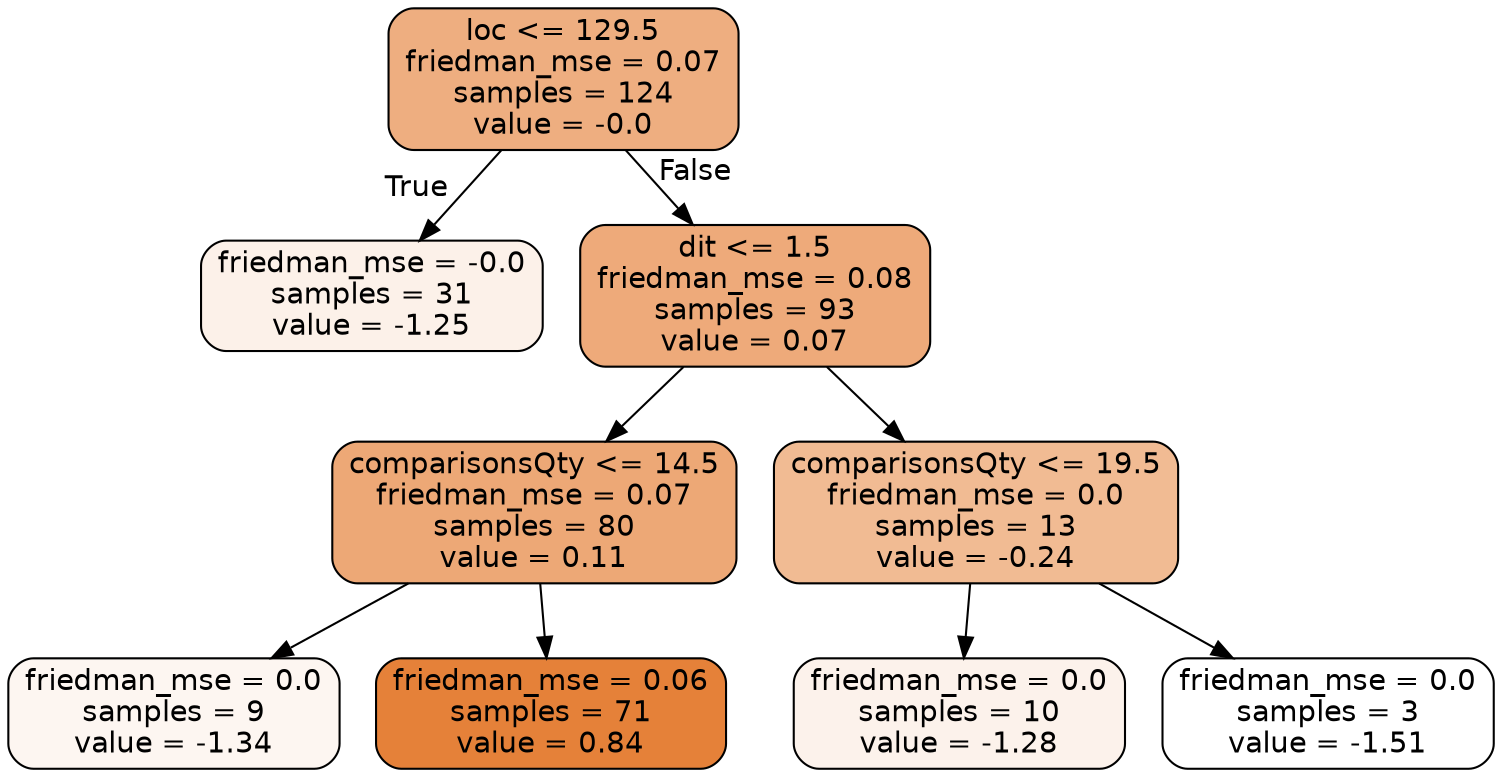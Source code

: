digraph Tree {
node [shape=box, style="filled, rounded", color="black", fontname="helvetica"] ;
edge [fontname="helvetica"] ;
0 [label="loc <= 129.5\nfriedman_mse = 0.07\nsamples = 124\nvalue = -0.0", fillcolor="#eeae80"] ;
1 [label="friedman_mse = -0.0\nsamples = 31\nvalue = -1.25", fillcolor="#fcf1e9"] ;
0 -> 1 [labeldistance=2.5, labelangle=45, headlabel="True"] ;
2 [label="dit <= 1.5\nfriedman_mse = 0.08\nsamples = 93\nvalue = 0.07", fillcolor="#eeaa7a"] ;
0 -> 2 [labeldistance=2.5, labelangle=-45, headlabel="False"] ;
3 [label="comparisonsQty <= 14.5\nfriedman_mse = 0.07\nsamples = 80\nvalue = 0.11", fillcolor="#eda876"] ;
2 -> 3 ;
5 [label="friedman_mse = 0.0\nsamples = 9\nvalue = -1.34", fillcolor="#fdf6f1"] ;
3 -> 5 ;
6 [label="friedman_mse = 0.06\nsamples = 71\nvalue = 0.84", fillcolor="#e58139"] ;
3 -> 6 ;
4 [label="comparisonsQty <= 19.5\nfriedman_mse = 0.0\nsamples = 13\nvalue = -0.24", fillcolor="#f1bb93"] ;
2 -> 4 ;
7 [label="friedman_mse = 0.0\nsamples = 10\nvalue = -1.28", fillcolor="#fcf2eb"] ;
4 -> 7 ;
8 [label="friedman_mse = 0.0\nsamples = 3\nvalue = -1.51", fillcolor="#ffffff"] ;
4 -> 8 ;
}
